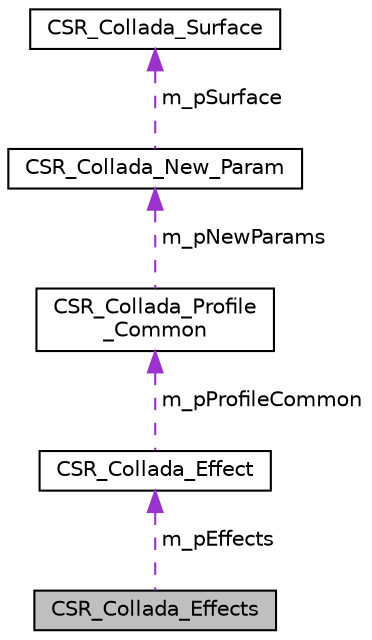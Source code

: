 digraph "CSR_Collada_Effects"
{
 // LATEX_PDF_SIZE
  edge [fontname="Helvetica",fontsize="10",labelfontname="Helvetica",labelfontsize="10"];
  node [fontname="Helvetica",fontsize="10",shape=record];
  Node1 [label="CSR_Collada_Effects",height=0.2,width=0.4,color="black", fillcolor="grey75", style="filled", fontcolor="black",tooltip=" "];
  Node2 -> Node1 [dir="back",color="darkorchid3",fontsize="10",style="dashed",label=" m_pEffects" ,fontname="Helvetica"];
  Node2 [label="CSR_Collada_Effect",height=0.2,width=0.4,color="black", fillcolor="white", style="filled",URL="$struct_c_s_r___collada___effect.html",tooltip=" "];
  Node3 -> Node2 [dir="back",color="darkorchid3",fontsize="10",style="dashed",label=" m_pProfileCommon" ,fontname="Helvetica"];
  Node3 [label="CSR_Collada_Profile\l_Common",height=0.2,width=0.4,color="black", fillcolor="white", style="filled",URL="$struct_c_s_r___collada___profile___common.html",tooltip=" "];
  Node4 -> Node3 [dir="back",color="darkorchid3",fontsize="10",style="dashed",label=" m_pNewParams" ,fontname="Helvetica"];
  Node4 [label="CSR_Collada_New_Param",height=0.2,width=0.4,color="black", fillcolor="white", style="filled",URL="$struct_c_s_r___collada___new___param.html",tooltip=" "];
  Node5 -> Node4 [dir="back",color="darkorchid3",fontsize="10",style="dashed",label=" m_pSurface" ,fontname="Helvetica"];
  Node5 [label="CSR_Collada_Surface",height=0.2,width=0.4,color="black", fillcolor="white", style="filled",URL="$struct_c_s_r___collada___surface.html",tooltip=" "];
}
